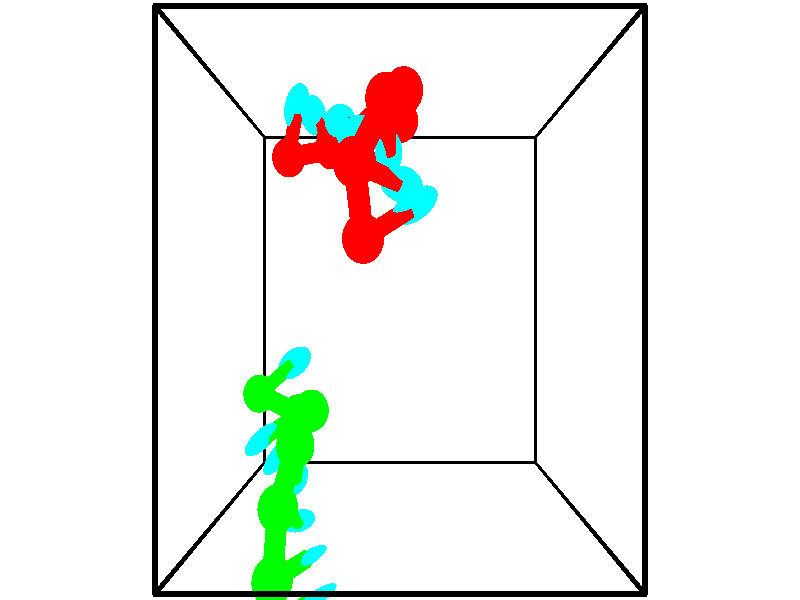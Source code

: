 // switches for output
#declare DRAW_BASES = 1; // possible values are 0, 1; only relevant for DNA ribbons
#declare DRAW_BASES_TYPE = 3; // possible values are 1, 2, 3; only relevant for DNA ribbons
#declare DRAW_FOG = 0; // set to 1 to enable fog

#include "colors.inc"

#include "transforms.inc"
background { rgb <1, 1, 1>}

#default {
   normal{
       ripples 0.25
       frequency 0.20
       turbulence 0.2
       lambda 5
   }
	finish {
		phong 0.1
		phong_size 40.
	}
}

// original window dimensions: 1024x640


// camera settings

camera {
	sky <-0, 1, 0>
	up <-0, 1, 0>
	right 1.6 * <1, 0, 0>
	location <2.5, 2.5, 11.1562>
	look_at <2.5, 2.5, 2.5>
	direction <0, 0, -8.6562>
	angle 67.0682
}


# declare cpy_camera_pos = <2.5, 2.5, 11.1562>;
# if (DRAW_FOG = 1)
fog {
	fog_type 2
	up vnormalize(cpy_camera_pos)
	color rgbt<1,1,1,0.3>
	distance 1e-5
	fog_alt 3e-3
	fog_offset 4
}
# end


// LIGHTS

# declare lum = 6;
global_settings {
	ambient_light rgb lum * <0.05, 0.05, 0.05>
	max_trace_level 15
}# declare cpy_direct_light_amount = 0.25;
light_source
{	1000 * <-1, -1, 1>,
	rgb lum * cpy_direct_light_amount
	parallel
}

light_source
{	1000 * <1, 1, -1>,
	rgb lum * cpy_direct_light_amount
	parallel
}

// strand 0

// nucleotide -1

// particle -1
sphere {
	<2.060186, 3.109142, 3.962487> 0.250000
	pigment { color rgbt <1,0,0,0> }
	no_shadow
}
cylinder {
	<2.413577, 3.296524, 3.960892>,  <2.625612, 3.408953, 3.959935>, 0.100000
	pigment { color rgbt <1,0,0,0> }
	no_shadow
}
cylinder {
	<2.413577, 3.296524, 3.960892>,  <2.060186, 3.109142, 3.962487>, 0.100000
	pigment { color rgbt <1,0,0,0> }
	no_shadow
}

// particle -1
sphere {
	<2.413577, 3.296524, 3.960892> 0.100000
	pigment { color rgbt <1,0,0,0> }
	no_shadow
}
sphere {
	0, 1
	scale<0.080000,0.200000,0.300000>
	matrix <-0.366638, 0.686109, -0.628356,
		-0.291621, 0.556600, 0.777916,
		0.883478, 0.468456, -0.003987,
		2.678621, 3.437061, 3.959696>
	pigment { color rgbt <0,1,1,0> }
	no_shadow
}
cylinder {
	<1.974340, 3.825868, 4.185565>,  <2.060186, 3.109142, 3.962487>, 0.130000
	pigment { color rgbt <1,0,0,0> }
	no_shadow
}

// nucleotide -1

// particle -1
sphere {
	<1.974340, 3.825868, 4.185565> 0.250000
	pigment { color rgbt <1,0,0,0> }
	no_shadow
}
cylinder {
	<2.287120, 3.742142, 3.950706>,  <2.474788, 3.691906, 3.809791>, 0.100000
	pigment { color rgbt <1,0,0,0> }
	no_shadow
}
cylinder {
	<2.287120, 3.742142, 3.950706>,  <1.974340, 3.825868, 4.185565>, 0.100000
	pigment { color rgbt <1,0,0,0> }
	no_shadow
}

// particle -1
sphere {
	<2.287120, 3.742142, 3.950706> 0.100000
	pigment { color rgbt <1,0,0,0> }
	no_shadow
}
sphere {
	0, 1
	scale<0.080000,0.200000,0.300000>
	matrix <-0.328561, 0.662057, -0.673593,
		0.529718, 0.719630, 0.448923,
		0.781950, -0.209316, -0.587146,
		2.521705, 3.679347, 3.774563>
	pigment { color rgbt <0,1,1,0> }
	no_shadow
}
cylinder {
	<2.341182, 4.478367, 4.051856>,  <1.974340, 3.825868, 4.185565>, 0.130000
	pigment { color rgbt <1,0,0,0> }
	no_shadow
}

// nucleotide -1

// particle -1
sphere {
	<2.341182, 4.478367, 4.051856> 0.250000
	pigment { color rgbt <1,0,0,0> }
	no_shadow
}
cylinder {
	<2.348725, 4.209091, 3.756165>,  <2.353251, 4.047525, 3.578749>, 0.100000
	pigment { color rgbt <1,0,0,0> }
	no_shadow
}
cylinder {
	<2.348725, 4.209091, 3.756165>,  <2.341182, 4.478367, 4.051856>, 0.100000
	pigment { color rgbt <1,0,0,0> }
	no_shadow
}

// particle -1
sphere {
	<2.348725, 4.209091, 3.756165> 0.100000
	pigment { color rgbt <1,0,0,0> }
	no_shadow
}
sphere {
	0, 1
	scale<0.080000,0.200000,0.300000>
	matrix <-0.537377, 0.616665, -0.575283,
		0.843131, 0.408093, -0.350128,
		0.018857, -0.673190, -0.739229,
		2.354382, 4.007134, 3.534396>
	pigment { color rgbt <0,1,1,0> }
	no_shadow
}
cylinder {
	<2.548499, 4.753381, 3.363206>,  <2.341182, 4.478367, 4.051856>, 0.130000
	pigment { color rgbt <1,0,0,0> }
	no_shadow
}

// nucleotide -1

// particle -1
sphere {
	<2.548499, 4.753381, 3.363206> 0.250000
	pigment { color rgbt <1,0,0,0> }
	no_shadow
}
cylinder {
	<2.281425, 4.465919, 3.285507>,  <2.121180, 4.293443, 3.238888>, 0.100000
	pigment { color rgbt <1,0,0,0> }
	no_shadow
}
cylinder {
	<2.281425, 4.465919, 3.285507>,  <2.548499, 4.753381, 3.363206>, 0.100000
	pigment { color rgbt <1,0,0,0> }
	no_shadow
}

// particle -1
sphere {
	<2.281425, 4.465919, 3.285507> 0.100000
	pigment { color rgbt <1,0,0,0> }
	no_shadow
}
sphere {
	0, 1
	scale<0.080000,0.200000,0.300000>
	matrix <-0.604330, 0.675614, -0.422293,
		0.434718, -0.164569, -0.885402,
		-0.667686, -0.718654, -0.194247,
		2.081119, 4.250323, 3.227233>
	pigment { color rgbt <0,1,1,0> }
	no_shadow
}
cylinder {
	<2.505849, 4.608214, 2.615135>,  <2.548499, 4.753381, 3.363206>, 0.130000
	pigment { color rgbt <1,0,0,0> }
	no_shadow
}

// nucleotide -1

// particle -1
sphere {
	<2.505849, 4.608214, 2.615135> 0.250000
	pigment { color rgbt <1,0,0,0> }
	no_shadow
}
cylinder {
	<2.166284, 4.492325, 2.791954>,  <1.962544, 4.422791, 2.898046>, 0.100000
	pigment { color rgbt <1,0,0,0> }
	no_shadow
}
cylinder {
	<2.166284, 4.492325, 2.791954>,  <2.505849, 4.608214, 2.615135>, 0.100000
	pigment { color rgbt <1,0,0,0> }
	no_shadow
}

// particle -1
sphere {
	<2.166284, 4.492325, 2.791954> 0.100000
	pigment { color rgbt <1,0,0,0> }
	no_shadow
}
sphere {
	0, 1
	scale<0.080000,0.200000,0.300000>
	matrix <-0.528275, 0.491163, -0.692593,
		-0.016458, -0.821474, -0.570008,
		-0.848913, -0.289722, 0.442048,
		1.911610, 4.405408, 2.924568>
	pigment { color rgbt <0,1,1,0> }
	no_shadow
}
cylinder {
	<2.085095, 4.679373, 2.025330>,  <2.505849, 4.608214, 2.615135>, 0.130000
	pigment { color rgbt <1,0,0,0> }
	no_shadow
}

// nucleotide -1

// particle -1
sphere {
	<2.085095, 4.679373, 2.025330> 0.250000
	pigment { color rgbt <1,0,0,0> }
	no_shadow
}
cylinder {
	<1.838410, 4.644669, 2.338287>,  <1.690400, 4.623846, 2.526062>, 0.100000
	pigment { color rgbt <1,0,0,0> }
	no_shadow
}
cylinder {
	<1.838410, 4.644669, 2.338287>,  <2.085095, 4.679373, 2.025330>, 0.100000
	pigment { color rgbt <1,0,0,0> }
	no_shadow
}

// particle -1
sphere {
	<1.838410, 4.644669, 2.338287> 0.100000
	pigment { color rgbt <1,0,0,0> }
	no_shadow
}
sphere {
	0, 1
	scale<0.080000,0.200000,0.300000>
	matrix <-0.751825, 0.359477, -0.552752,
		-0.233295, -0.929112, -0.286922,
		-0.616711, -0.086761, 0.782394,
		1.653397, 4.618640, 2.573006>
	pigment { color rgbt <0,1,1,0> }
	no_shadow
}
cylinder {
	<1.435684, 4.434588, 1.832111>,  <2.085095, 4.679373, 2.025330>, 0.130000
	pigment { color rgbt <1,0,0,0> }
	no_shadow
}

// nucleotide -1

// particle -1
sphere {
	<1.435684, 4.434588, 1.832111> 0.250000
	pigment { color rgbt <1,0,0,0> }
	no_shadow
}
cylinder {
	<1.333590, 4.597450, 2.182899>,  <1.272333, 4.695168, 2.393373>, 0.100000
	pigment { color rgbt <1,0,0,0> }
	no_shadow
}
cylinder {
	<1.333590, 4.597450, 2.182899>,  <1.435684, 4.434588, 1.832111>, 0.100000
	pigment { color rgbt <1,0,0,0> }
	no_shadow
}

// particle -1
sphere {
	<1.333590, 4.597450, 2.182899> 0.100000
	pigment { color rgbt <1,0,0,0> }
	no_shadow
}
sphere {
	0, 1
	scale<0.080000,0.200000,0.300000>
	matrix <-0.750574, 0.488329, -0.445168,
		-0.609503, -0.771854, 0.180961,
		-0.255236, 0.407156, 0.876971,
		1.257019, 4.719597, 2.445991>
	pigment { color rgbt <0,1,1,0> }
	no_shadow
}
cylinder {
	<0.785766, 4.328055, 1.854483>,  <1.435684, 4.434588, 1.832111>, 0.130000
	pigment { color rgbt <1,0,0,0> }
	no_shadow
}

// nucleotide -1

// particle -1
sphere {
	<0.785766, 4.328055, 1.854483> 0.250000
	pigment { color rgbt <1,0,0,0> }
	no_shadow
}
cylinder {
	<0.895554, 4.643829, 2.074104>,  <0.961426, 4.833294, 2.205877>, 0.100000
	pigment { color rgbt <1,0,0,0> }
	no_shadow
}
cylinder {
	<0.895554, 4.643829, 2.074104>,  <0.785766, 4.328055, 1.854483>, 0.100000
	pigment { color rgbt <1,0,0,0> }
	no_shadow
}

// particle -1
sphere {
	<0.895554, 4.643829, 2.074104> 0.100000
	pigment { color rgbt <1,0,0,0> }
	no_shadow
}
sphere {
	0, 1
	scale<0.080000,0.200000,0.300000>
	matrix <-0.568963, 0.593631, -0.569107,
		-0.775208, -0.156190, 0.612092,
		0.274468, 0.789435, 0.549053,
		0.977894, 4.880660, 2.238820>
	pigment { color rgbt <0,1,1,0> }
	no_shadow
}
// strand 1

// nucleotide -1

// particle -1
sphere {
	<0.260169, 1.255864, 1.533960> 0.250000
	pigment { color rgbt <0,1,0,0> }
	no_shadow
}
cylinder {
	<0.550268, 1.476311, 1.368896>,  <0.724327, 1.608579, 1.269858>, 0.100000
	pigment { color rgbt <0,1,0,0> }
	no_shadow
}
cylinder {
	<0.550268, 1.476311, 1.368896>,  <0.260169, 1.255864, 1.533960>, 0.100000
	pigment { color rgbt <0,1,0,0> }
	no_shadow
}

// particle -1
sphere {
	<0.550268, 1.476311, 1.368896> 0.100000
	pigment { color rgbt <0,1,0,0> }
	no_shadow
}
sphere {
	0, 1
	scale<0.080000,0.200000,0.300000>
	matrix <0.077563, 0.530152, 0.844348,
		0.684106, -0.644367, 0.341744,
		0.725247, 0.551117, -0.412660,
		0.767842, 1.641646, 1.245099>
	pigment { color rgbt <0,1,1,0> }
	no_shadow
}
cylinder {
	<0.923186, 1.036251, 1.852558>,  <0.260169, 1.255864, 1.533960>, 0.130000
	pigment { color rgbt <0,1,0,0> }
	no_shadow
}

// nucleotide -1

// particle -1
sphere {
	<0.923186, 1.036251, 1.852558> 0.250000
	pigment { color rgbt <0,1,0,0> }
	no_shadow
}
cylinder {
	<0.671631, 0.902382, 2.133270>,  <0.520698, 0.822060, 2.301697>, 0.100000
	pigment { color rgbt <0,1,0,0> }
	no_shadow
}
cylinder {
	<0.671631, 0.902382, 2.133270>,  <0.923186, 1.036251, 1.852558>, 0.100000
	pigment { color rgbt <0,1,0,0> }
	no_shadow
}

// particle -1
sphere {
	<0.671631, 0.902382, 2.133270> 0.100000
	pigment { color rgbt <0,1,0,0> }
	no_shadow
}
sphere {
	0, 1
	scale<0.080000,0.200000,0.300000>
	matrix <0.742876, -0.524997, 0.415347,
		0.229427, 0.782542, 0.578785,
		-0.628887, -0.334674, 0.701780,
		0.482965, 0.801980, 2.343804>
	pigment { color rgbt <0,1,1,0> }
	no_shadow
}
cylinder {
	<1.229549, 1.181297, 2.528979>,  <0.923186, 1.036251, 1.852558>, 0.130000
	pigment { color rgbt <0,1,0,0> }
	no_shadow
}

// nucleotide -1

// particle -1
sphere {
	<1.229549, 1.181297, 2.528979> 0.250000
	pigment { color rgbt <0,1,0,0> }
	no_shadow
}
cylinder {
	<0.969566, 0.877327, 2.532295>,  <0.813577, 0.694945, 2.534285>, 0.100000
	pigment { color rgbt <0,1,0,0> }
	no_shadow
}
cylinder {
	<0.969566, 0.877327, 2.532295>,  <1.229549, 1.181297, 2.528979>, 0.100000
	pigment { color rgbt <0,1,0,0> }
	no_shadow
}

// particle -1
sphere {
	<0.969566, 0.877327, 2.532295> 0.100000
	pigment { color rgbt <0,1,0,0> }
	no_shadow
}
sphere {
	0, 1
	scale<0.080000,0.200000,0.300000>
	matrix <0.678951, -0.575729, 0.455590,
		-0.341442, 0.301742, 0.890151,
		-0.649957, -0.759926, 0.008290,
		0.774579, 0.649349, 2.534782>
	pigment { color rgbt <0,1,1,0> }
	no_shadow
}
cylinder {
	<1.117070, 0.892560, 3.181638>,  <1.229549, 1.181297, 2.528979>, 0.130000
	pigment { color rgbt <0,1,0,0> }
	no_shadow
}

// nucleotide -1

// particle -1
sphere {
	<1.117070, 0.892560, 3.181638> 0.250000
	pigment { color rgbt <0,1,0,0> }
	no_shadow
}
cylinder {
	<1.068584, 0.606476, 2.906311>,  <1.039493, 0.434825, 2.741115>, 0.100000
	pigment { color rgbt <0,1,0,0> }
	no_shadow
}
cylinder {
	<1.068584, 0.606476, 2.906311>,  <1.117070, 0.892560, 3.181638>, 0.100000
	pigment { color rgbt <0,1,0,0> }
	no_shadow
}

// particle -1
sphere {
	<1.068584, 0.606476, 2.906311> 0.100000
	pigment { color rgbt <0,1,0,0> }
	no_shadow
}
sphere {
	0, 1
	scale<0.080000,0.200000,0.300000>
	matrix <0.561838, -0.621097, 0.546422,
		-0.818318, -0.320490, 0.477118,
		-0.121214, -0.715210, -0.688318,
		1.032220, 0.391913, 2.699816>
	pigment { color rgbt <0,1,1,0> }
	no_shadow
}
cylinder {
	<0.958058, 0.311373, 3.539327>,  <1.117070, 0.892560, 3.181638>, 0.130000
	pigment { color rgbt <0,1,0,0> }
	no_shadow
}

// nucleotide -1

// particle -1
sphere {
	<0.958058, 0.311373, 3.539327> 0.250000
	pigment { color rgbt <0,1,0,0> }
	no_shadow
}
cylinder {
	<1.059191, 0.129768, 3.197578>,  <1.119870, 0.020806, 2.992529>, 0.100000
	pigment { color rgbt <0,1,0,0> }
	no_shadow
}
cylinder {
	<1.059191, 0.129768, 3.197578>,  <0.958058, 0.311373, 3.539327>, 0.100000
	pigment { color rgbt <0,1,0,0> }
	no_shadow
}

// particle -1
sphere {
	<1.059191, 0.129768, 3.197578> 0.100000
	pigment { color rgbt <0,1,0,0> }
	no_shadow
}
sphere {
	0, 1
	scale<0.080000,0.200000,0.300000>
	matrix <0.397050, -0.756587, 0.519546,
		-0.882286, -0.470585, -0.011024,
		0.252831, -0.454011, -0.854371,
		1.135040, -0.006435, 2.941267>
	pigment { color rgbt <0,1,1,0> }
	no_shadow
}
cylinder {
	<0.921731, -0.393121, 3.700219>,  <0.958058, 0.311372, 3.539327>, 0.130000
	pigment { color rgbt <0,1,0,0> }
	no_shadow
}

// nucleotide -1

// particle -1
sphere {
	<0.921731, -0.393121, 3.700219> 0.250000
	pigment { color rgbt <0,1,0,0> }
	no_shadow
}
cylinder {
	<1.130104, -0.375290, 3.359245>,  <1.255128, -0.364591, 3.154661>, 0.100000
	pigment { color rgbt <0,1,0,0> }
	no_shadow
}
cylinder {
	<1.130104, -0.375290, 3.359245>,  <0.921731, -0.393121, 3.700219>, 0.100000
	pigment { color rgbt <0,1,0,0> }
	no_shadow
}

// particle -1
sphere {
	<1.130104, -0.375290, 3.359245> 0.100000
	pigment { color rgbt <0,1,0,0> }
	no_shadow
}
sphere {
	0, 1
	scale<0.080000,0.200000,0.300000>
	matrix <0.420634, -0.882374, 0.210910,
		-0.742763, -0.468433, -0.478408,
		0.520932, 0.044579, -0.852433,
		1.286384, -0.361916, 3.103515>
	pigment { color rgbt <0,1,1,0> }
	no_shadow
}
cylinder {
	<0.779557, -1.045298, 3.411431>,  <0.921731, -0.393121, 3.700219>, 0.130000
	pigment { color rgbt <0,1,0,0> }
	no_shadow
}

// nucleotide -1

// particle -1
sphere {
	<0.779557, -1.045298, 3.411431> 0.250000
	pigment { color rgbt <0,1,0,0> }
	no_shadow
}
cylinder {
	<1.127163, -0.897606, 3.279686>,  <1.335727, -0.808990, 3.200639>, 0.100000
	pigment { color rgbt <0,1,0,0> }
	no_shadow
}
cylinder {
	<1.127163, -0.897606, 3.279686>,  <0.779557, -1.045298, 3.411431>, 0.100000
	pigment { color rgbt <0,1,0,0> }
	no_shadow
}

// particle -1
sphere {
	<1.127163, -0.897606, 3.279686> 0.100000
	pigment { color rgbt <0,1,0,0> }
	no_shadow
}
sphere {
	0, 1
	scale<0.080000,0.200000,0.300000>
	matrix <0.471093, -0.820964, 0.322630,
		-0.151270, -0.435531, -0.887372,
		0.869016, 0.369231, -0.329363,
		1.387868, -0.786837, 3.180877>
	pigment { color rgbt <0,1,1,0> }
	no_shadow
}
cylinder {
	<1.107936, -1.611471, 2.935767>,  <0.779557, -1.045298, 3.411431>, 0.130000
	pigment { color rgbt <0,1,0,0> }
	no_shadow
}

// nucleotide -1

// particle -1
sphere {
	<1.107936, -1.611471, 2.935767> 0.250000
	pigment { color rgbt <0,1,0,0> }
	no_shadow
}
cylinder {
	<1.383034, -1.357178, 3.075966>,  <1.548093, -1.204602, 3.160085>, 0.100000
	pigment { color rgbt <0,1,0,0> }
	no_shadow
}
cylinder {
	<1.383034, -1.357178, 3.075966>,  <1.107936, -1.611471, 2.935767>, 0.100000
	pigment { color rgbt <0,1,0,0> }
	no_shadow
}

// particle -1
sphere {
	<1.383034, -1.357178, 3.075966> 0.100000
	pigment { color rgbt <0,1,0,0> }
	no_shadow
}
sphere {
	0, 1
	scale<0.080000,0.200000,0.300000>
	matrix <0.553854, -0.771622, 0.312801,
		0.469310, -0.021003, -0.882784,
		0.687745, 0.635734, 0.350497,
		1.589357, -1.166457, 3.181115>
	pigment { color rgbt <0,1,1,0> }
	no_shadow
}
// box output
cylinder {
	<0.000000, 0.000000, 0.000000>,  <5.000000, 0.000000, 0.000000>, 0.025000
	pigment { color rgbt <0,0,0,0> }
	no_shadow
}
cylinder {
	<0.000000, 0.000000, 0.000000>,  <0.000000, 5.000000, 0.000000>, 0.025000
	pigment { color rgbt <0,0,0,0> }
	no_shadow
}
cylinder {
	<0.000000, 0.000000, 0.000000>,  <0.000000, 0.000000, 5.000000>, 0.025000
	pigment { color rgbt <0,0,0,0> }
	no_shadow
}
cylinder {
	<5.000000, 5.000000, 5.000000>,  <0.000000, 5.000000, 5.000000>, 0.025000
	pigment { color rgbt <0,0,0,0> }
	no_shadow
}
cylinder {
	<5.000000, 5.000000, 5.000000>,  <5.000000, 0.000000, 5.000000>, 0.025000
	pigment { color rgbt <0,0,0,0> }
	no_shadow
}
cylinder {
	<5.000000, 5.000000, 5.000000>,  <5.000000, 5.000000, 0.000000>, 0.025000
	pigment { color rgbt <0,0,0,0> }
	no_shadow
}
cylinder {
	<0.000000, 0.000000, 5.000000>,  <0.000000, 5.000000, 5.000000>, 0.025000
	pigment { color rgbt <0,0,0,0> }
	no_shadow
}
cylinder {
	<0.000000, 0.000000, 5.000000>,  <5.000000, 0.000000, 5.000000>, 0.025000
	pigment { color rgbt <0,0,0,0> }
	no_shadow
}
cylinder {
	<5.000000, 5.000000, 0.000000>,  <0.000000, 5.000000, 0.000000>, 0.025000
	pigment { color rgbt <0,0,0,0> }
	no_shadow
}
cylinder {
	<5.000000, 5.000000, 0.000000>,  <5.000000, 0.000000, 0.000000>, 0.025000
	pigment { color rgbt <0,0,0,0> }
	no_shadow
}
cylinder {
	<5.000000, 0.000000, 5.000000>,  <5.000000, 0.000000, 0.000000>, 0.025000
	pigment { color rgbt <0,0,0,0> }
	no_shadow
}
cylinder {
	<0.000000, 5.000000, 0.000000>,  <0.000000, 5.000000, 5.000000>, 0.025000
	pigment { color rgbt <0,0,0,0> }
	no_shadow
}
// end of box output
